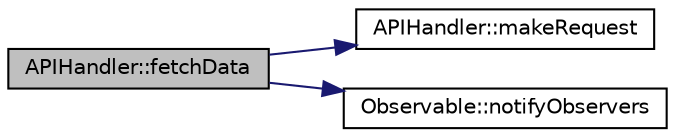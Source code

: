 digraph "APIHandler::fetchData"
{
 // LATEX_PDF_SIZE
  edge [fontname="Helvetica",fontsize="10",labelfontname="Helvetica",labelfontsize="10"];
  node [fontname="Helvetica",fontsize="10",shape=record];
  rankdir="LR";
  Node1 [label="APIHandler::fetchData",height=0.2,width=0.4,color="black", fillcolor="grey75", style="filled", fontcolor="black",tooltip="Fetches data from the API and notifies its observers."];
  Node1 -> Node2 [color="midnightblue",fontsize="10",style="solid",fontname="Helvetica"];
  Node2 [label="APIHandler::makeRequest",height=0.2,width=0.4,color="black", fillcolor="white", style="filled",URL="$classAPIHandler.html#a4bfdc7673d871bce4390ced1fe56dcaa",tooltip="Makes a request to the provided URL and returns the fetched data."];
  Node1 -> Node3 [color="midnightblue",fontsize="10",style="solid",fontname="Helvetica"];
  Node3 [label="Observable::notifyObservers",height=0.2,width=0.4,color="black", fillcolor="white", style="filled",URL="$classObservable.html#a98235ce794949ba4827df63e571fb14b",tooltip="Sends updates to all registered observers."];
}
